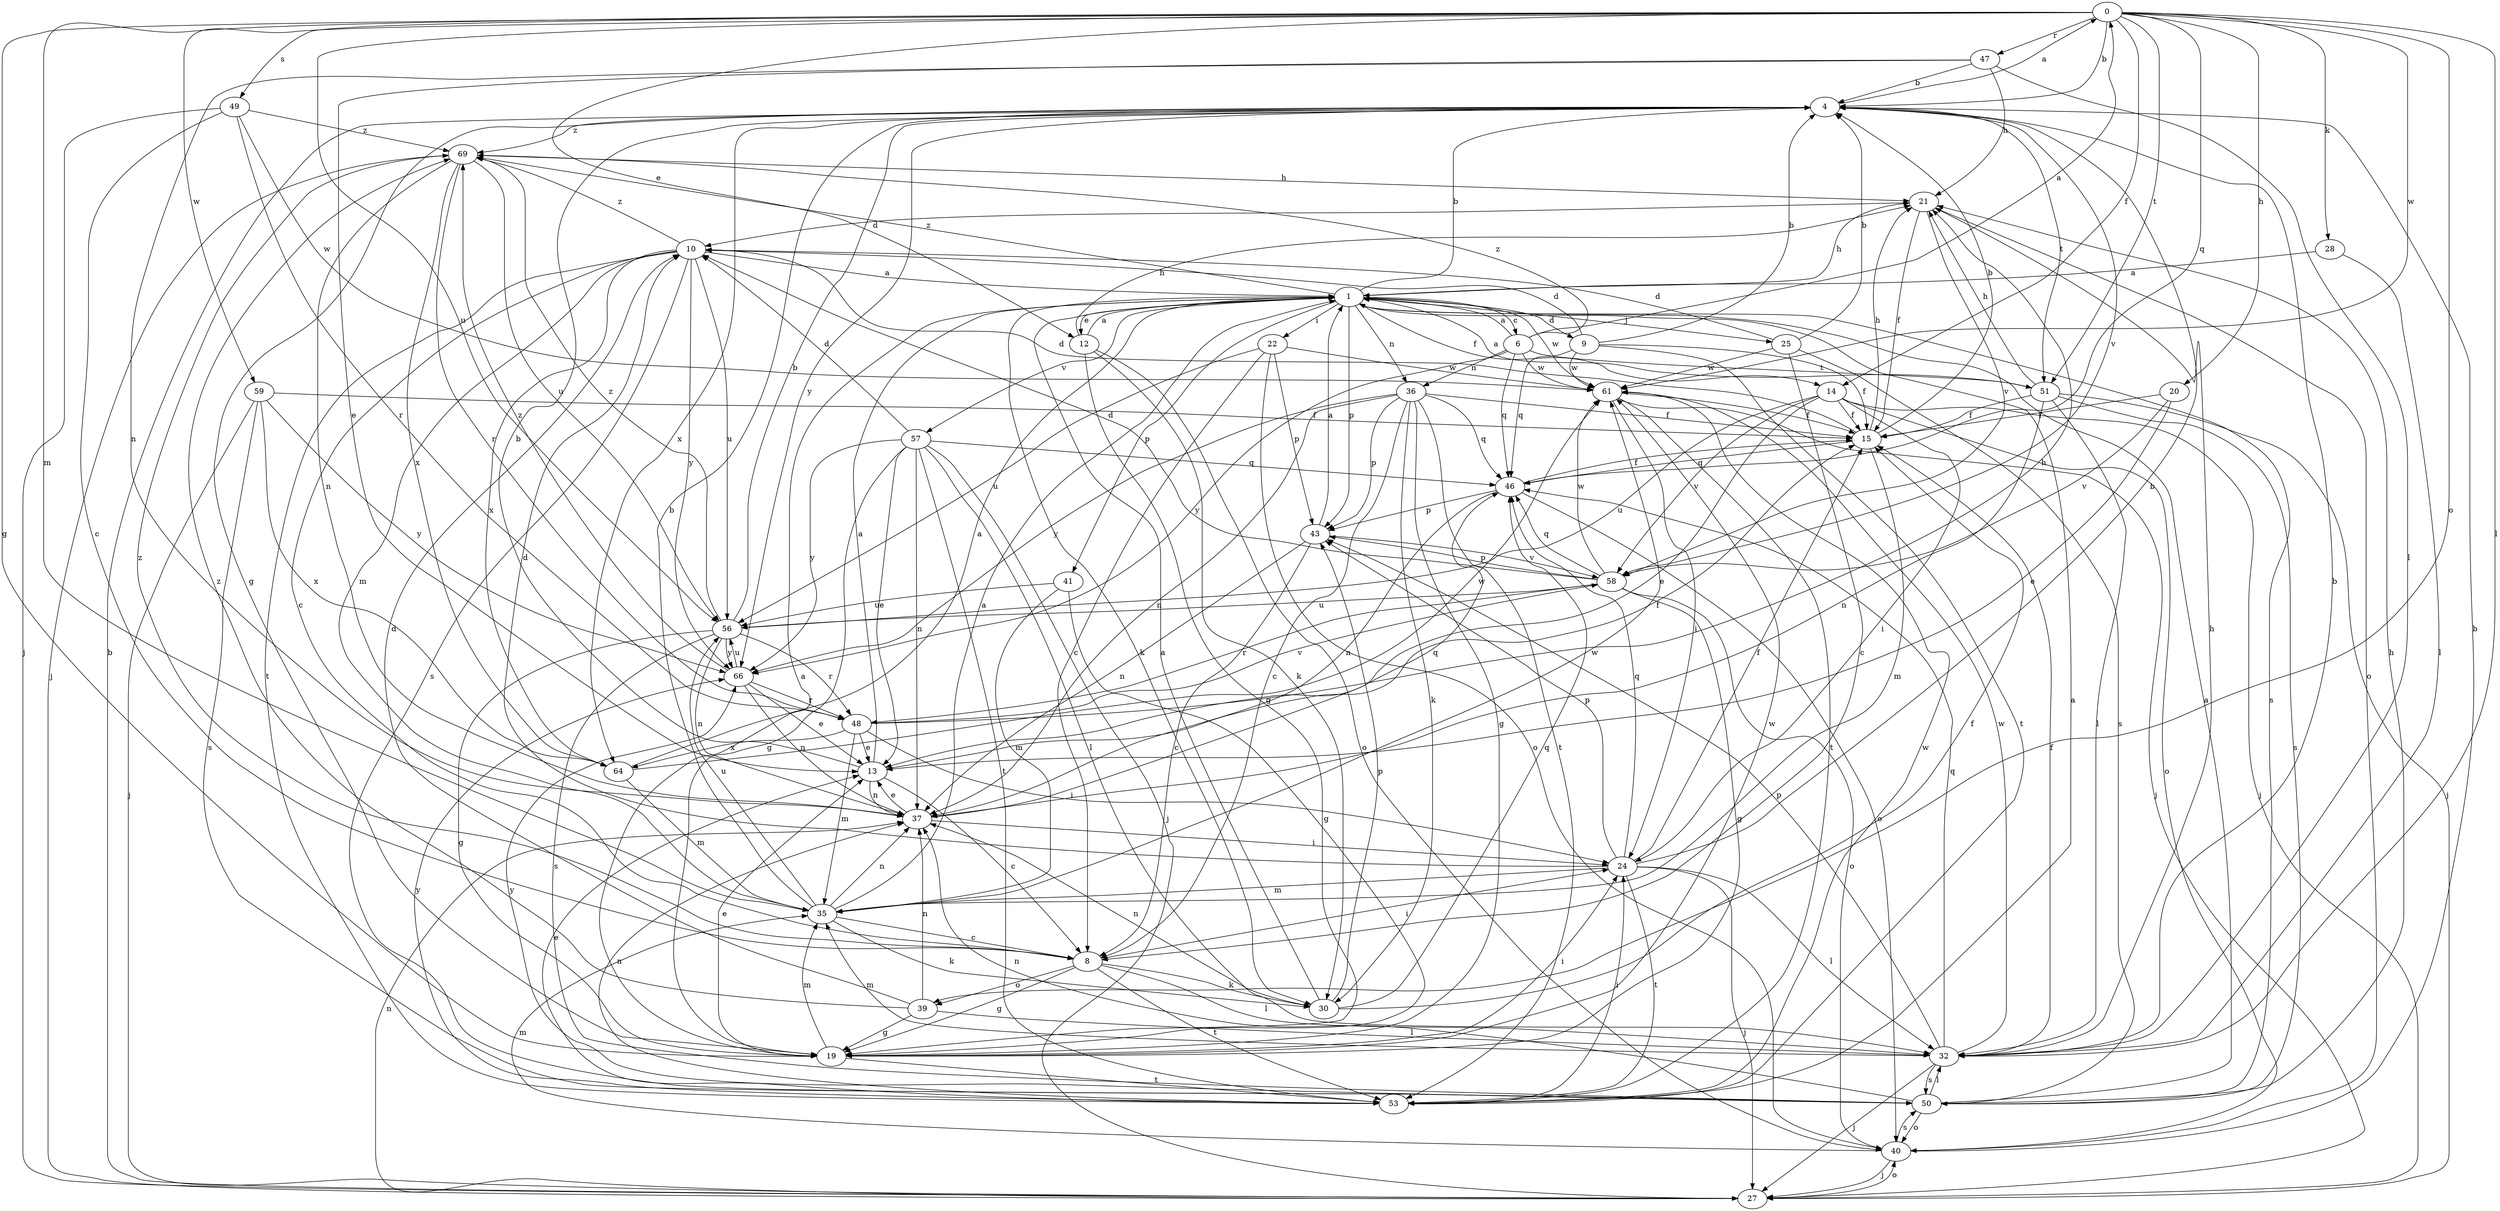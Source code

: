 strict digraph  {
0;
1;
4;
6;
8;
9;
10;
12;
13;
14;
15;
19;
20;
21;
22;
24;
25;
27;
28;
30;
32;
35;
36;
37;
39;
40;
41;
43;
46;
47;
48;
49;
50;
51;
53;
56;
57;
58;
59;
61;
64;
66;
69;
0 -> 4  [label=b];
0 -> 12  [label=e];
0 -> 14  [label=f];
0 -> 19  [label=g];
0 -> 20  [label=h];
0 -> 28  [label=k];
0 -> 32  [label=l];
0 -> 35  [label=m];
0 -> 39  [label=o];
0 -> 46  [label=q];
0 -> 47  [label=r];
0 -> 49  [label=s];
0 -> 51  [label=t];
0 -> 56  [label=u];
0 -> 59  [label=w];
0 -> 61  [label=w];
1 -> 4  [label=b];
1 -> 6  [label=c];
1 -> 9  [label=d];
1 -> 12  [label=e];
1 -> 14  [label=f];
1 -> 21  [label=h];
1 -> 22  [label=i];
1 -> 25  [label=j];
1 -> 30  [label=k];
1 -> 36  [label=n];
1 -> 41  [label=p];
1 -> 43  [label=p];
1 -> 50  [label=s];
1 -> 57  [label=v];
1 -> 61  [label=w];
1 -> 69  [label=z];
4 -> 0  [label=a];
4 -> 19  [label=g];
4 -> 51  [label=t];
4 -> 58  [label=v];
4 -> 64  [label=x];
4 -> 66  [label=y];
4 -> 69  [label=z];
6 -> 0  [label=a];
6 -> 1  [label=a];
6 -> 36  [label=n];
6 -> 46  [label=q];
6 -> 51  [label=t];
6 -> 61  [label=w];
6 -> 66  [label=y];
6 -> 69  [label=z];
8 -> 19  [label=g];
8 -> 24  [label=i];
8 -> 30  [label=k];
8 -> 32  [label=l];
8 -> 39  [label=o];
8 -> 53  [label=t];
8 -> 69  [label=z];
9 -> 4  [label=b];
9 -> 10  [label=d];
9 -> 15  [label=f];
9 -> 46  [label=q];
9 -> 53  [label=t];
9 -> 61  [label=w];
10 -> 1  [label=a];
10 -> 8  [label=c];
10 -> 35  [label=m];
10 -> 50  [label=s];
10 -> 53  [label=t];
10 -> 56  [label=u];
10 -> 64  [label=x];
10 -> 66  [label=y];
10 -> 69  [label=z];
12 -> 1  [label=a];
12 -> 19  [label=g];
12 -> 21  [label=h];
12 -> 30  [label=k];
12 -> 40  [label=o];
13 -> 1  [label=a];
13 -> 4  [label=b];
13 -> 8  [label=c];
13 -> 15  [label=f];
13 -> 37  [label=n];
14 -> 13  [label=e];
14 -> 15  [label=f];
14 -> 24  [label=i];
14 -> 27  [label=j];
14 -> 40  [label=o];
14 -> 56  [label=u];
14 -> 58  [label=v];
15 -> 4  [label=b];
15 -> 10  [label=d];
15 -> 21  [label=h];
15 -> 35  [label=m];
15 -> 46  [label=q];
19 -> 1  [label=a];
19 -> 13  [label=e];
19 -> 24  [label=i];
19 -> 35  [label=m];
19 -> 53  [label=t];
19 -> 61  [label=w];
20 -> 13  [label=e];
20 -> 15  [label=f];
20 -> 58  [label=v];
21 -> 10  [label=d];
21 -> 15  [label=f];
21 -> 40  [label=o];
21 -> 58  [label=v];
22 -> 8  [label=c];
22 -> 40  [label=o];
22 -> 43  [label=p];
22 -> 56  [label=u];
22 -> 61  [label=w];
24 -> 4  [label=b];
24 -> 10  [label=d];
24 -> 15  [label=f];
24 -> 27  [label=j];
24 -> 32  [label=l];
24 -> 35  [label=m];
24 -> 43  [label=p];
24 -> 46  [label=q];
24 -> 53  [label=t];
25 -> 4  [label=b];
25 -> 8  [label=c];
25 -> 10  [label=d];
25 -> 50  [label=s];
25 -> 61  [label=w];
27 -> 4  [label=b];
27 -> 37  [label=n];
27 -> 40  [label=o];
28 -> 1  [label=a];
28 -> 32  [label=l];
30 -> 1  [label=a];
30 -> 15  [label=f];
30 -> 37  [label=n];
30 -> 43  [label=p];
30 -> 46  [label=q];
32 -> 4  [label=b];
32 -> 15  [label=f];
32 -> 21  [label=h];
32 -> 27  [label=j];
32 -> 35  [label=m];
32 -> 43  [label=p];
32 -> 46  [label=q];
32 -> 50  [label=s];
32 -> 61  [label=w];
35 -> 1  [label=a];
35 -> 4  [label=b];
35 -> 8  [label=c];
35 -> 30  [label=k];
35 -> 37  [label=n];
35 -> 56  [label=u];
35 -> 61  [label=w];
36 -> 8  [label=c];
36 -> 15  [label=f];
36 -> 19  [label=g];
36 -> 30  [label=k];
36 -> 37  [label=n];
36 -> 43  [label=p];
36 -> 46  [label=q];
36 -> 53  [label=t];
36 -> 66  [label=y];
37 -> 13  [label=e];
37 -> 24  [label=i];
37 -> 46  [label=q];
39 -> 10  [label=d];
39 -> 19  [label=g];
39 -> 32  [label=l];
39 -> 37  [label=n];
39 -> 69  [label=z];
40 -> 4  [label=b];
40 -> 27  [label=j];
40 -> 35  [label=m];
40 -> 50  [label=s];
41 -> 19  [label=g];
41 -> 35  [label=m];
41 -> 56  [label=u];
43 -> 1  [label=a];
43 -> 8  [label=c];
43 -> 37  [label=n];
43 -> 58  [label=v];
46 -> 15  [label=f];
46 -> 37  [label=n];
46 -> 40  [label=o];
46 -> 43  [label=p];
47 -> 4  [label=b];
47 -> 13  [label=e];
47 -> 21  [label=h];
47 -> 32  [label=l];
47 -> 37  [label=n];
48 -> 13  [label=e];
48 -> 21  [label=h];
48 -> 24  [label=i];
48 -> 35  [label=m];
48 -> 58  [label=v];
48 -> 64  [label=x];
49 -> 8  [label=c];
49 -> 27  [label=j];
49 -> 48  [label=r];
49 -> 61  [label=w];
49 -> 69  [label=z];
50 -> 1  [label=a];
50 -> 21  [label=h];
50 -> 32  [label=l];
50 -> 37  [label=n];
50 -> 40  [label=o];
50 -> 66  [label=y];
51 -> 1  [label=a];
51 -> 15  [label=f];
51 -> 21  [label=h];
51 -> 27  [label=j];
51 -> 32  [label=l];
51 -> 37  [label=n];
51 -> 50  [label=s];
53 -> 1  [label=a];
53 -> 13  [label=e];
53 -> 24  [label=i];
53 -> 37  [label=n];
53 -> 61  [label=w];
53 -> 66  [label=y];
56 -> 4  [label=b];
56 -> 19  [label=g];
56 -> 37  [label=n];
56 -> 48  [label=r];
56 -> 50  [label=s];
56 -> 66  [label=y];
56 -> 69  [label=z];
57 -> 10  [label=d];
57 -> 13  [label=e];
57 -> 19  [label=g];
57 -> 27  [label=j];
57 -> 32  [label=l];
57 -> 37  [label=n];
57 -> 46  [label=q];
57 -> 53  [label=t];
57 -> 66  [label=y];
58 -> 10  [label=d];
58 -> 19  [label=g];
58 -> 40  [label=o];
58 -> 43  [label=p];
58 -> 46  [label=q];
58 -> 48  [label=r];
58 -> 56  [label=u];
58 -> 61  [label=w];
59 -> 15  [label=f];
59 -> 27  [label=j];
59 -> 50  [label=s];
59 -> 64  [label=x];
59 -> 66  [label=y];
61 -> 15  [label=f];
61 -> 24  [label=i];
61 -> 27  [label=j];
61 -> 53  [label=t];
64 -> 1  [label=a];
64 -> 35  [label=m];
64 -> 61  [label=w];
66 -> 13  [label=e];
66 -> 37  [label=n];
66 -> 48  [label=r];
66 -> 56  [label=u];
66 -> 69  [label=z];
69 -> 21  [label=h];
69 -> 27  [label=j];
69 -> 37  [label=n];
69 -> 48  [label=r];
69 -> 56  [label=u];
69 -> 64  [label=x];
}
